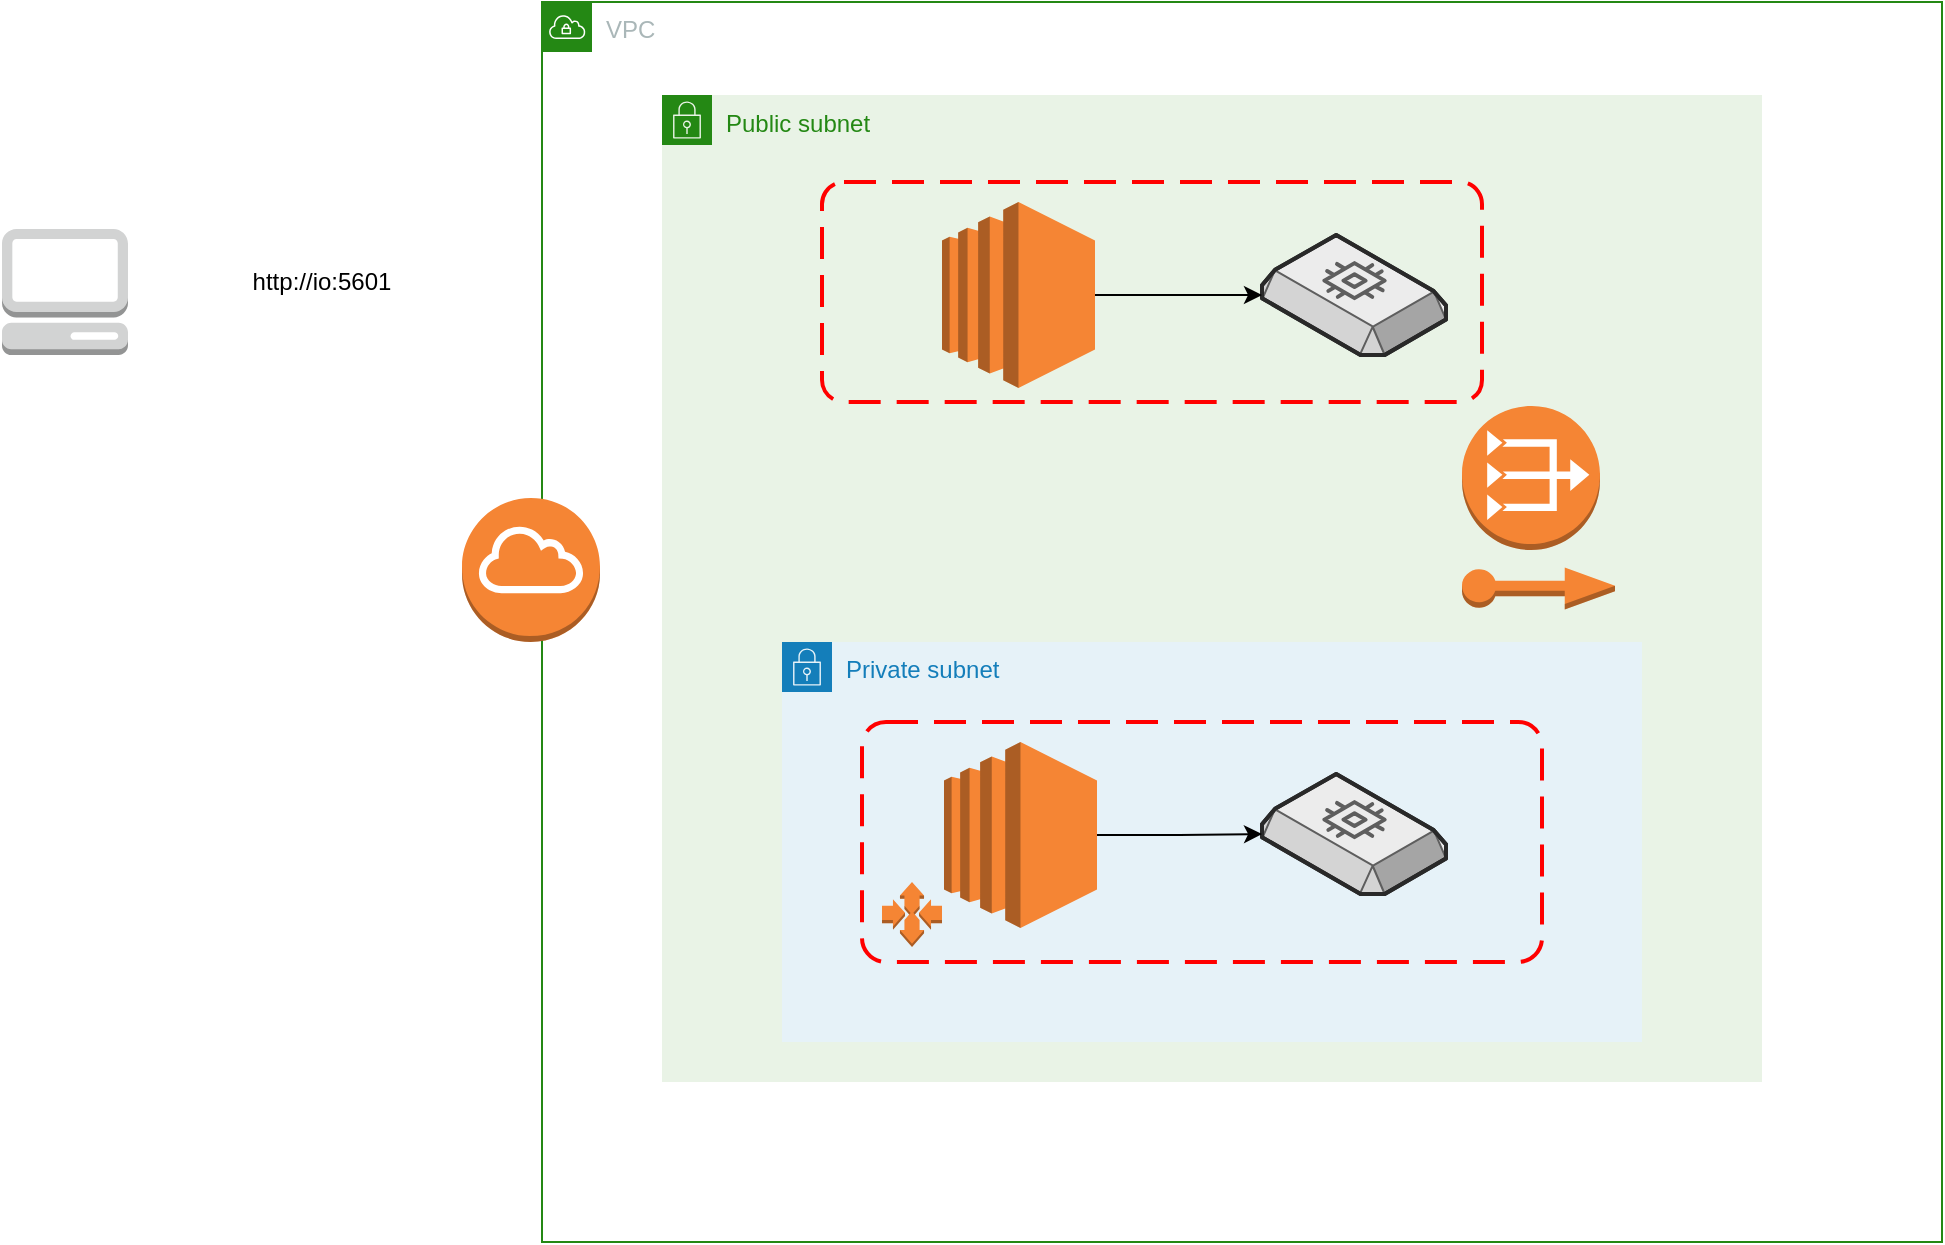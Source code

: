 <mxfile version="14.2.4" type="device"><diagram id="Ht1M8jgEwFfnCIfOTk4-" name="Page-1"><mxGraphModel dx="1694" dy="929" grid="1" gridSize="10" guides="1" tooltips="1" connect="1" arrows="1" fold="1" page="1" pageScale="1" pageWidth="1169" pageHeight="827" math="0" shadow="0"><root><mxCell id="0"/><mxCell id="1" parent="0"/><mxCell id="7i9u7FWcR7CyZ_AUQroU-9" value="Public subnet" style="points=[[0,0],[0.25,0],[0.5,0],[0.75,0],[1,0],[1,0.25],[1,0.5],[1,0.75],[1,1],[0.75,1],[0.5,1],[0.25,1],[0,1],[0,0.75],[0,0.5],[0,0.25]];outlineConnect=0;gradientColor=none;html=1;whiteSpace=wrap;fontSize=12;fontStyle=0;shape=mxgraph.aws4.group;grIcon=mxgraph.aws4.group_security_group;grStroke=0;strokeColor=#248814;fillColor=#E9F3E6;verticalAlign=top;align=left;spacingLeft=30;fontColor=#248814;dashed=0;" vertex="1" parent="1"><mxGeometry x="390" y="126.5" width="550" height="493.5" as="geometry"/></mxCell><mxCell id="7i9u7FWcR7CyZ_AUQroU-8" value="Private subnet" style="points=[[0,0],[0.25,0],[0.5,0],[0.75,0],[1,0],[1,0.25],[1,0.5],[1,0.75],[1,1],[0.75,1],[0.5,1],[0.25,1],[0,1],[0,0.75],[0,0.5],[0,0.25]];outlineConnect=0;gradientColor=none;html=1;whiteSpace=wrap;fontSize=12;fontStyle=0;shape=mxgraph.aws4.group;grIcon=mxgraph.aws4.group_security_group;grStroke=0;strokeColor=#147EBA;fillColor=#E6F2F8;verticalAlign=top;align=left;spacingLeft=30;fontColor=#147EBA;dashed=0;" vertex="1" parent="1"><mxGeometry x="450" y="400" width="430" height="200" as="geometry"/></mxCell><mxCell id="7i9u7FWcR7CyZ_AUQroU-7" value="VPC" style="points=[[0,0],[0.25,0],[0.5,0],[0.75,0],[1,0],[1,0.25],[1,0.5],[1,0.75],[1,1],[0.75,1],[0.5,1],[0.25,1],[0,1],[0,0.75],[0,0.5],[0,0.25]];outlineConnect=0;gradientColor=none;html=1;whiteSpace=wrap;fontSize=12;fontStyle=0;shape=mxgraph.aws4.group;grIcon=mxgraph.aws4.group_vpc;strokeColor=#248814;fillColor=none;verticalAlign=top;align=left;spacingLeft=30;fontColor=#AAB7B8;dashed=0;" vertex="1" parent="1"><mxGeometry x="330" y="80" width="700" height="620" as="geometry"/></mxCell><mxCell id="7i9u7FWcR7CyZ_AUQroU-1" value="" style="verticalLabelPosition=bottom;html=1;verticalAlign=top;strokeWidth=1;align=center;outlineConnect=0;dashed=0;outlineConnect=0;shape=mxgraph.aws3d.ebs2;fillColor=#ECECEC;strokeColor=#5E5E5E;aspect=fixed;" vertex="1" parent="1"><mxGeometry x="690" y="196.5" width="92" height="60" as="geometry"/></mxCell><mxCell id="7i9u7FWcR7CyZ_AUQroU-2" value="" style="verticalLabelPosition=bottom;html=1;verticalAlign=top;strokeWidth=1;align=center;outlineConnect=0;dashed=0;outlineConnect=0;shape=mxgraph.aws3d.ebs2;fillColor=#ECECEC;strokeColor=#5E5E5E;aspect=fixed;" vertex="1" parent="1"><mxGeometry x="690" y="466" width="92" height="60" as="geometry"/></mxCell><mxCell id="7i9u7FWcR7CyZ_AUQroU-4" value="" style="edgeStyle=orthogonalEdgeStyle;rounded=0;orthogonalLoop=1;jettySize=auto;html=1;" edge="1" parent="1" source="7i9u7FWcR7CyZ_AUQroU-3" target="7i9u7FWcR7CyZ_AUQroU-1"><mxGeometry relative="1" as="geometry"/></mxCell><mxCell id="7i9u7FWcR7CyZ_AUQroU-3" value="" style="outlineConnect=0;dashed=0;verticalLabelPosition=bottom;verticalAlign=top;align=center;html=1;shape=mxgraph.aws3.ec2;fillColor=#F58534;gradientColor=none;" vertex="1" parent="1"><mxGeometry x="530" y="180" width="76.5" height="93" as="geometry"/></mxCell><mxCell id="7i9u7FWcR7CyZ_AUQroU-6" value="" style="edgeStyle=orthogonalEdgeStyle;rounded=0;orthogonalLoop=1;jettySize=auto;html=1;" edge="1" parent="1" source="7i9u7FWcR7CyZ_AUQroU-5" target="7i9u7FWcR7CyZ_AUQroU-2"><mxGeometry relative="1" as="geometry"/></mxCell><mxCell id="7i9u7FWcR7CyZ_AUQroU-5" value="" style="outlineConnect=0;dashed=0;verticalLabelPosition=bottom;verticalAlign=top;align=center;html=1;shape=mxgraph.aws3.ec2;fillColor=#F58534;gradientColor=none;" vertex="1" parent="1"><mxGeometry x="531" y="450" width="76.5" height="93" as="geometry"/></mxCell><mxCell id="7i9u7FWcR7CyZ_AUQroU-10" value="" style="outlineConnect=0;dashed=0;verticalLabelPosition=bottom;verticalAlign=top;align=center;html=1;shape=mxgraph.aws3.elastic_ip;fillColor=#F58534;gradientColor=none;" vertex="1" parent="1"><mxGeometry x="790" y="362.75" width="76.5" height="21" as="geometry"/></mxCell><mxCell id="7i9u7FWcR7CyZ_AUQroU-11" value="" style="outlineConnect=0;dashed=0;verticalLabelPosition=bottom;verticalAlign=top;align=center;html=1;shape=mxgraph.aws3.vpc_nat_gateway;fillColor=#F58534;gradientColor=none;" vertex="1" parent="1"><mxGeometry x="790" y="282" width="69" height="72" as="geometry"/></mxCell><mxCell id="7i9u7FWcR7CyZ_AUQroU-12" value="" style="outlineConnect=0;dashed=0;verticalLabelPosition=bottom;verticalAlign=top;align=center;html=1;shape=mxgraph.aws3.internet_gateway;fillColor=#F58534;gradientColor=none;" vertex="1" parent="1"><mxGeometry x="290" y="328" width="69" height="72" as="geometry"/></mxCell><mxCell id="7i9u7FWcR7CyZ_AUQroU-13" value="" style="rounded=1;arcSize=10;dashed=1;strokeColor=#ff0000;fillColor=none;gradientColor=none;dashPattern=8 4;strokeWidth=2;" vertex="1" parent="1"><mxGeometry x="470" y="170" width="330" height="110" as="geometry"/></mxCell><mxCell id="7i9u7FWcR7CyZ_AUQroU-14" value="" style="rounded=1;arcSize=10;dashed=1;strokeColor=#ff0000;fillColor=none;gradientColor=none;dashPattern=8 4;strokeWidth=2;" vertex="1" parent="1"><mxGeometry x="490" y="440" width="340" height="120" as="geometry"/></mxCell><mxCell id="7i9u7FWcR7CyZ_AUQroU-16" value="" style="outlineConnect=0;dashed=0;verticalLabelPosition=bottom;verticalAlign=top;align=center;html=1;shape=mxgraph.aws3.management_console;fillColor=#D2D3D3;gradientColor=none;" vertex="1" parent="1"><mxGeometry x="60" y="193.5" width="63" height="63" as="geometry"/></mxCell><mxCell id="7i9u7FWcR7CyZ_AUQroU-19" value="" style="outlineConnect=0;dashed=0;verticalLabelPosition=bottom;verticalAlign=top;align=center;html=1;shape=mxgraph.aws3.auto_scaling;fillColor=#F58534;gradientColor=none;" vertex="1" parent="1"><mxGeometry x="500" y="520" width="30" height="32.5" as="geometry"/></mxCell><mxCell id="7i9u7FWcR7CyZ_AUQroU-22" value="http://io:5601" style="text;html=1;strokeColor=none;fillColor=none;align=center;verticalAlign=middle;whiteSpace=wrap;rounded=0;" vertex="1" parent="1"><mxGeometry x="160" y="210" width="120" height="20" as="geometry"/></mxCell></root></mxGraphModel></diagram></mxfile>
